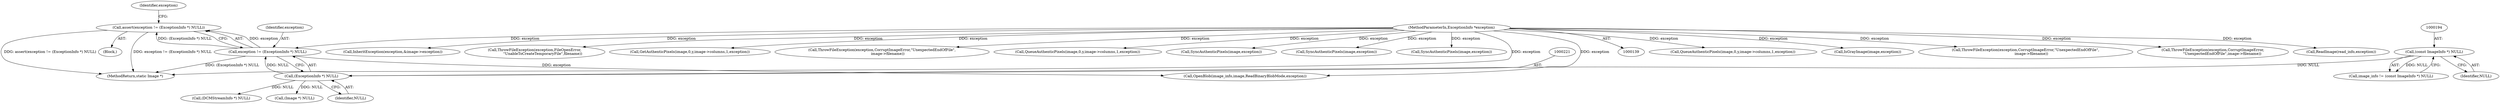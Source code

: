 digraph "0_ImageMagick_f6e9d0d9955e85bdd7540b251cd50d598dacc5e6_8@API" {
"1000217" [label="(Call,assert(exception != (ExceptionInfo *) NULL))"];
"1000218" [label="(Call,exception != (ExceptionInfo *) NULL)"];
"1000141" [label="(MethodParameterIn,ExceptionInfo *exception)"];
"1000220" [label="(Call,(ExceptionInfo *) NULL)"];
"1000193" [label="(Call,(const ImageInfo *) NULL)"];
"1000142" [label="(Block,)"];
"1000220" [label="(Call,(ExceptionInfo *) NULL)"];
"1003458" [label="(Call,QueueAuthenticPixels(image,0,y,image->columns,1,exception))"];
"1000195" [label="(Identifier,NULL)"];
"1000274" [label="(Call,(DCMStreamInfo *) NULL)"];
"1000217" [label="(Call,assert(exception != (ExceptionInfo *) NULL))"];
"1004563" [label="(MethodReturn,static Image *)"];
"1000193" [label="(Call,(const ImageInfo *) NULL)"];
"1004382" [label="(Call,IsGrayImage(image,exception))"];
"1000226" [label="(Identifier,exception)"];
"1000218" [label="(Call,exception != (ExceptionInfo *) NULL)"];
"1002196" [label="(Call,ThrowFileException(exception,CorruptImageError,\"UnexpectedEndOfFile\",\n          image->filename))"];
"1002496" [label="(Call,ThrowFileException(exception,CorruptImageError,\n                \"UnexpectedEndOfFile\",image->filename))"];
"1000235" [label="(Call,OpenBlob(image_info,image,ReadBinaryBlobMode,exception))"];
"1000219" [label="(Identifier,exception)"];
"1002539" [label="(Call,ReadImage(read_info,exception))"];
"1002842" [label="(Call,InheritException(exception,&image->exception))"];
"1000250" [label="(Call,(Image *) NULL)"];
"1002474" [label="(Call,ThrowFileException(exception,FileOpenError,\n              \"UnableToCreateTemporaryFile\",filename))"];
"1000222" [label="(Identifier,NULL)"];
"1003274" [label="(Call,GetAuthenticPixels(image,0,y,image->columns,1,exception))"];
"1004397" [label="(Call,ThrowFileException(exception,CorruptImageError,\"UnexpectedEndOfFile\",\n          image->filename))"];
"1003906" [label="(Call,QueueAuthenticPixels(image,0,y,image->columns,1,exception))"];
"1000141" [label="(MethodParameterIn,ExceptionInfo *exception)"];
"1004350" [label="(Call,SyncAuthenticPixels(image,exception))"];
"1003359" [label="(Call,SyncAuthenticPixels(image,exception))"];
"1000191" [label="(Call,image_info != (const ImageInfo *) NULL)"];
"1003854" [label="(Call,SyncAuthenticPixels(image,exception))"];
"1000217" -> "1000142"  [label="AST: "];
"1000217" -> "1000218"  [label="CFG: "];
"1000218" -> "1000217"  [label="AST: "];
"1000226" -> "1000217"  [label="CFG: "];
"1000217" -> "1004563"  [label="DDG: assert(exception != (ExceptionInfo *) NULL)"];
"1000217" -> "1004563"  [label="DDG: exception != (ExceptionInfo *) NULL"];
"1000218" -> "1000217"  [label="DDG: exception"];
"1000218" -> "1000217"  [label="DDG: (ExceptionInfo *) NULL"];
"1000218" -> "1000220"  [label="CFG: "];
"1000219" -> "1000218"  [label="AST: "];
"1000220" -> "1000218"  [label="AST: "];
"1000218" -> "1004563"  [label="DDG: (ExceptionInfo *) NULL"];
"1000141" -> "1000218"  [label="DDG: exception"];
"1000220" -> "1000218"  [label="DDG: NULL"];
"1000218" -> "1000235"  [label="DDG: exception"];
"1000141" -> "1000139"  [label="AST: "];
"1000141" -> "1004563"  [label="DDG: exception"];
"1000141" -> "1000235"  [label="DDG: exception"];
"1000141" -> "1002196"  [label="DDG: exception"];
"1000141" -> "1002474"  [label="DDG: exception"];
"1000141" -> "1002496"  [label="DDG: exception"];
"1000141" -> "1002539"  [label="DDG: exception"];
"1000141" -> "1002842"  [label="DDG: exception"];
"1000141" -> "1003274"  [label="DDG: exception"];
"1000141" -> "1003359"  [label="DDG: exception"];
"1000141" -> "1003458"  [label="DDG: exception"];
"1000141" -> "1003854"  [label="DDG: exception"];
"1000141" -> "1003906"  [label="DDG: exception"];
"1000141" -> "1004350"  [label="DDG: exception"];
"1000141" -> "1004382"  [label="DDG: exception"];
"1000141" -> "1004397"  [label="DDG: exception"];
"1000220" -> "1000222"  [label="CFG: "];
"1000221" -> "1000220"  [label="AST: "];
"1000222" -> "1000220"  [label="AST: "];
"1000193" -> "1000220"  [label="DDG: NULL"];
"1000220" -> "1000250"  [label="DDG: NULL"];
"1000220" -> "1000274"  [label="DDG: NULL"];
"1000193" -> "1000191"  [label="AST: "];
"1000193" -> "1000195"  [label="CFG: "];
"1000194" -> "1000193"  [label="AST: "];
"1000195" -> "1000193"  [label="AST: "];
"1000191" -> "1000193"  [label="CFG: "];
"1000193" -> "1000191"  [label="DDG: NULL"];
}
